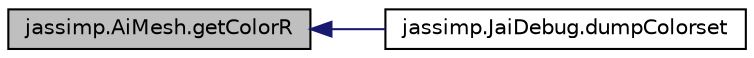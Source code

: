 digraph "jassimp.AiMesh.getColorR"
{
  edge [fontname="Helvetica",fontsize="10",labelfontname="Helvetica",labelfontsize="10"];
  node [fontname="Helvetica",fontsize="10",shape=record];
  rankdir="LR";
  Node1 [label="jassimp.AiMesh.getColorR",height=0.2,width=0.4,color="black", fillcolor="grey75", style="filled", fontcolor="black"];
  Node1 -> Node2 [dir="back",color="midnightblue",fontsize="10",style="solid",fontname="Helvetica"];
  Node2 [label="jassimp.JaiDebug.dumpColorset",height=0.2,width=0.4,color="black", fillcolor="white", style="filled",URL="$classjassimp_1_1_jai_debug.html#adf1d6afd36f6bce23ab03fbd771b6887"];
}
